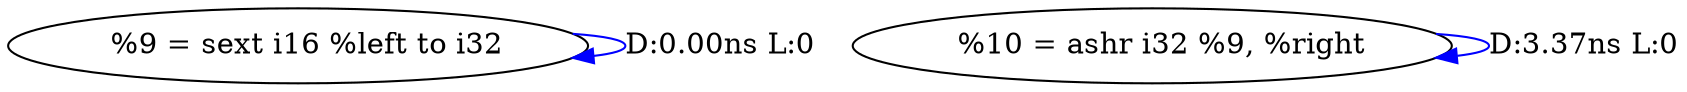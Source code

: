 digraph {
Node0x2b39ed0[label="  %9 = sext i16 %left to i32"];
Node0x2b39ed0 -> Node0x2b39ed0[label="D:0.00ns L:0",color=blue];
Node0x2b39fb0[label="  %10 = ashr i32 %9, %right"];
Node0x2b39fb0 -> Node0x2b39fb0[label="D:3.37ns L:0",color=blue];
}
